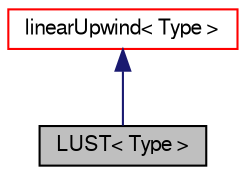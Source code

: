 digraph "LUST&lt; Type &gt;"
{
  bgcolor="transparent";
  edge [fontname="FreeSans",fontsize="10",labelfontname="FreeSans",labelfontsize="10"];
  node [fontname="FreeSans",fontsize="10",shape=record];
  Node6 [label="LUST\< Type \>",height=0.2,width=0.4,color="black", fillcolor="grey75", style="filled", fontcolor="black"];
  Node7 -> Node6 [dir="back",color="midnightblue",fontsize="10",style="solid",fontname="FreeSans"];
  Node7 [label="linearUpwind\< Type \>",height=0.2,width=0.4,color="red",URL="$a23194.html",tooltip="linearUpwind interpolation scheme class derived from upwind and returns upwind weighting factors and ..."];
}
